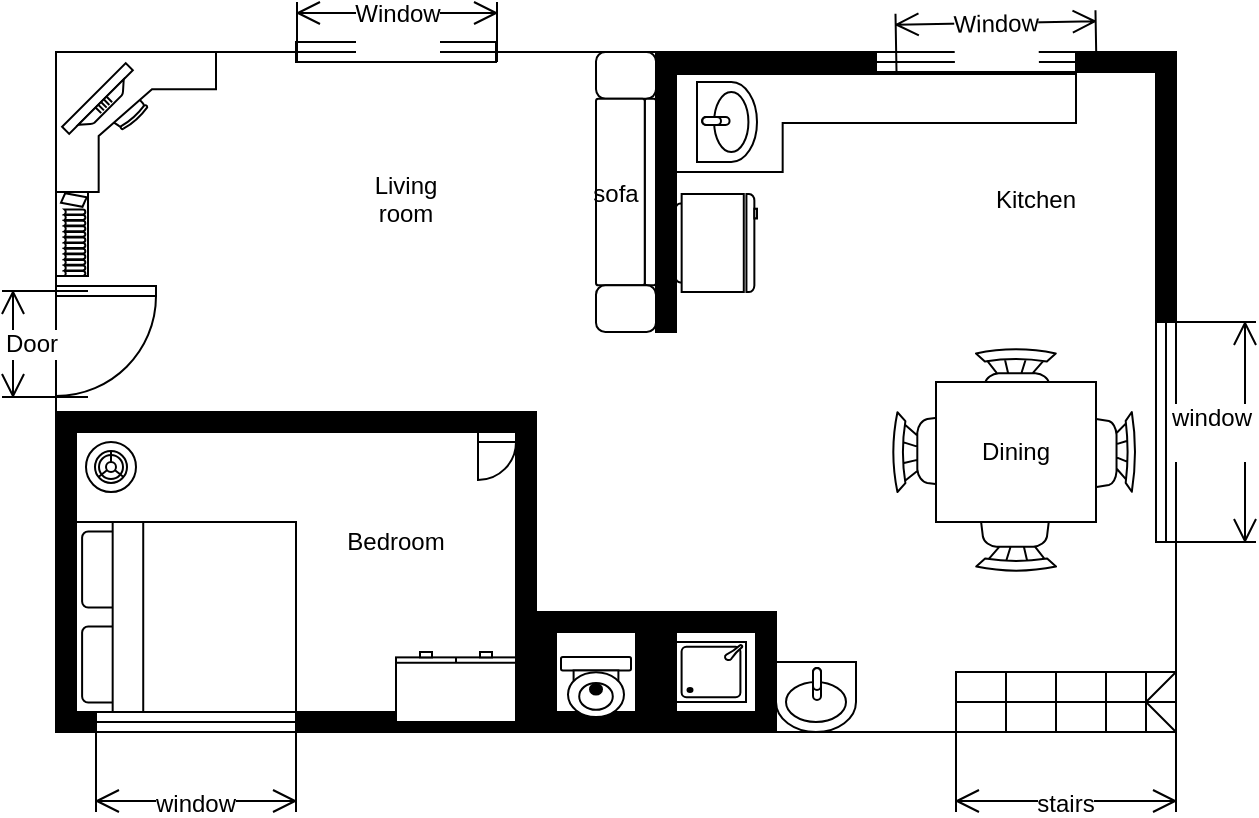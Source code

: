 <mxfile version="10.5.9" type="github"><diagram id="EuDX_76jQ3_SUqjETyCA" name="Page-1"><mxGraphModel dx="914" dy="584" grid="1" gridSize="10" guides="1" tooltips="1" connect="1" arrows="1" fold="1" page="1" pageScale="1" pageWidth="850" pageHeight="1100" math="0" shadow="0"><root><mxCell id="0"/><mxCell id="1" parent="0"/><mxCell id="qUUHmf_rdUBbzZw7Ztoj-8" value="" style="rounded=0;whiteSpace=wrap;html=1;" parent="1" vertex="1"><mxGeometry x="120" y="350" width="560" height="340" as="geometry"/></mxCell><mxCell id="qUUHmf_rdUBbzZw7Ztoj-10" value="" style="verticalLabelPosition=bottom;html=1;verticalAlign=top;align=center;shape=mxgraph.floorplan.room;fillColor=#000000;" parent="1" vertex="1"><mxGeometry x="120" y="530" width="240" height="160" as="geometry"/></mxCell><mxCell id="qUUHmf_rdUBbzZw7Ztoj-16" value="" style="verticalLabelPosition=bottom;html=1;verticalAlign=top;align=center;shape=mxgraph.floorplan.doorLeft;aspect=fixed;fillColor=#FFFFFF;" parent="1" vertex="1"><mxGeometry x="120" y="467" width="50" height="53" as="geometry"/></mxCell><mxCell id="qUUHmf_rdUBbzZw7Ztoj-22" value="" style="verticalLabelPosition=bottom;html=1;verticalAlign=top;align=center;shape=mxgraph.floorplan.sofa;fillColor=#FFFFFF;direction=south;" parent="1" vertex="1"><mxGeometry x="390" y="350" width="30" height="140" as="geometry"/></mxCell><mxCell id="qUUHmf_rdUBbzZw7Ztoj-23" value="" style="verticalLabelPosition=bottom;html=1;verticalAlign=top;align=center;shape=mxgraph.floorplan.wallU;fillColor=#000000;" parent="1" vertex="1"><mxGeometry x="420" y="350" width="260" height="140" as="geometry"/></mxCell><mxCell id="qUUHmf_rdUBbzZw7Ztoj-29" value="" style="verticalLabelPosition=bottom;html=1;verticalAlign=top;align=center;shape=mxgraph.floorplan.room;fillColor=#000000;" parent="1" vertex="1"><mxGeometry x="360" y="630" width="60" height="60" as="geometry"/></mxCell><mxCell id="qUUHmf_rdUBbzZw7Ztoj-30" value="" style="verticalLabelPosition=bottom;html=1;verticalAlign=top;align=center;shape=mxgraph.floorplan.room;fillColor=#000000;" parent="1" vertex="1"><mxGeometry x="420" y="630" width="60" height="60" as="geometry"/></mxCell><mxCell id="qUUHmf_rdUBbzZw7Ztoj-31" value="" style="verticalLabelPosition=bottom;html=1;verticalAlign=top;align=center;shape=mxgraph.floorplan.sink_1;fillColor=#FFFFFF;" parent="1" vertex="1"><mxGeometry x="480" y="655" width="40" height="35" as="geometry"/></mxCell><mxCell id="qUUHmf_rdUBbzZw7Ztoj-32" value="" style="verticalLabelPosition=bottom;html=1;verticalAlign=top;align=center;shape=mxgraph.floorplan.toilet;fillColor=#FFFFFF;" parent="1" vertex="1"><mxGeometry x="372.5" y="652.5" width="35" height="30" as="geometry"/></mxCell><mxCell id="qUUHmf_rdUBbzZw7Ztoj-35" value="" style="verticalLabelPosition=bottom;html=1;verticalAlign=top;align=center;shape=mxgraph.floorplan.desk_corner;fillColor=#FFFFFF;" parent="1" vertex="1"><mxGeometry x="120" y="350" width="80" height="70" as="geometry"/></mxCell><mxCell id="qUUHmf_rdUBbzZw7Ztoj-37" value="" style="verticalLabelPosition=bottom;html=1;verticalAlign=top;align=center;shape=mxgraph.floorplan.dresser;fillColor=#FFFFFF;direction=west;" parent="1" vertex="1"><mxGeometry x="290" y="650" width="60" height="35" as="geometry"/></mxCell><mxCell id="qUUHmf_rdUBbzZw7Ztoj-44" value="" style="verticalLabelPosition=bottom;html=1;verticalAlign=top;align=center;shape=mxgraph.floorplan.chair;shadow=0;fillColor=#FFFFFF;" parent="1" vertex="1"><mxGeometry x="580" y="498" width="40" height="52" as="geometry"/></mxCell><mxCell id="qUUHmf_rdUBbzZw7Ztoj-45" value="" style="verticalLabelPosition=bottom;html=1;verticalAlign=top;align=center;shape=mxgraph.floorplan.chair;shadow=0;direction=west;fillColor=#FFFFFF;" parent="1" vertex="1"><mxGeometry x="580" y="558" width="40" height="52" as="geometry"/></mxCell><mxCell id="qUUHmf_rdUBbzZw7Ztoj-46" value="" style="verticalLabelPosition=bottom;html=1;verticalAlign=top;align=center;shape=mxgraph.floorplan.chair;shadow=0;direction=north;fillColor=#FFFFFF;" parent="1" vertex="1"><mxGeometry x="538" y="530" width="52" height="40" as="geometry"/></mxCell><mxCell id="qUUHmf_rdUBbzZw7Ztoj-47" value="" style="verticalLabelPosition=bottom;html=1;verticalAlign=top;align=center;shape=mxgraph.floorplan.chair;shadow=0;direction=south;fillColor=#FFFFFF;" parent="1" vertex="1"><mxGeometry x="620" y="530" width="40" height="40" as="geometry"/></mxCell><mxCell id="qUUHmf_rdUBbzZw7Ztoj-48" value="" style="shape=rect;shadow=0;fillColor=#FFFFFF;" parent="1" vertex="1"><mxGeometry x="560" y="515" width="80" height="70" as="geometry"/></mxCell><mxCell id="qUUHmf_rdUBbzZw7Ztoj-49" value="" style="verticalLabelPosition=bottom;html=1;verticalAlign=top;align=center;shape=mxgraph.floorplan.bed_double;fillColor=#FFFFFF;direction=north;" parent="1" vertex="1"><mxGeometry x="130" y="585" width="110" height="95" as="geometry"/></mxCell><mxCell id="qUUHmf_rdUBbzZw7Ztoj-50" value="" style="verticalLabelPosition=bottom;html=1;verticalAlign=top;align=center;shape=mxgraph.floorplan.refrigerator;fillColor=#FFFFFF;direction=north;" parent="1" vertex="1"><mxGeometry x="429.5" y="421" width="41" height="49" as="geometry"/></mxCell><mxCell id="qUUHmf_rdUBbzZw7Ztoj-51" value="" style="verticalLabelPosition=bottom;html=1;verticalAlign=top;align=center;shape=mxgraph.floorplan.floor_lamp;fillColor=#FFFFFF;" parent="1" vertex="1"><mxGeometry x="135" y="545" width="25" height="25" as="geometry"/></mxCell><mxCell id="qUUHmf_rdUBbzZw7Ztoj-52" value="" style="verticalLabelPosition=bottom;html=1;verticalAlign=top;align=center;shape=mxgraph.floorplan.flat_tv;fillColor=#FFFFFF;direction=west;rotation=-45;" parent="1" vertex="1"><mxGeometry x="120" y="370" width="45" height="10" as="geometry"/></mxCell><mxCell id="qUUHmf_rdUBbzZw7Ztoj-56" value="" style="verticalLabelPosition=bottom;html=1;verticalAlign=top;align=center;shape=mxgraph.floorplan.window;fillColor=#ffffff;" parent="1" vertex="1"><mxGeometry x="240" y="345" width="100" height="10" as="geometry"/></mxCell><mxCell id="qUUHmf_rdUBbzZw7Ztoj-58" value="" style="verticalLabelPosition=bottom;html=1;verticalAlign=top;align=center;shape=mxgraph.floorplan.window;fillColor=#ffffff;" parent="1" vertex="1"><mxGeometry x="140" y="680" width="100" height="10" as="geometry"/></mxCell><mxCell id="qUUHmf_rdUBbzZw7Ztoj-59" value="" style="verticalLabelPosition=bottom;html=1;verticalAlign=top;align=center;shape=mxgraph.floorplan.window;fillColor=#ffffff;" parent="1" vertex="1"><mxGeometry x="530" y="350" width="100" height="10" as="geometry"/></mxCell><mxCell id="qUUHmf_rdUBbzZw7Ztoj-60" value="" style="verticalLabelPosition=bottom;html=1;verticalAlign=top;align=center;shape=mxgraph.floorplan.stairsRest;fillColor=#FFFFFF;" parent="1" vertex="1"><mxGeometry x="570" y="660" width="110" height="30" as="geometry"/></mxCell><mxCell id="qUUHmf_rdUBbzZw7Ztoj-61" value="" style="verticalLabelPosition=bottom;html=1;verticalAlign=top;align=center;shape=mxgraph.floorplan.bookcase;fillColor=#FFFFFF;direction=north;" parent="1" vertex="1"><mxGeometry x="120" y="420" width="16" height="42" as="geometry"/></mxCell><mxCell id="qUUHmf_rdUBbzZw7Ztoj-63" value="" style="verticalLabelPosition=bottom;html=1;verticalAlign=top;align=center;shape=mxgraph.floorplan.desk_corner_2;fillColor=#FFFFFF;" parent="1" vertex="1"><mxGeometry x="430" y="361" width="200" height="49" as="geometry"/></mxCell><mxCell id="qUUHmf_rdUBbzZw7Ztoj-64" value="" style="verticalLabelPosition=bottom;html=1;verticalAlign=top;align=center;shape=mxgraph.floorplan.sink_1;fillColor=#FFFFFF;direction=north;" parent="1" vertex="1"><mxGeometry x="440.5" y="365" width="30" height="40" as="geometry"/></mxCell><mxCell id="qUUHmf_rdUBbzZw7Ztoj-66" value="Bedroom" style="text;html=1;strokeColor=none;fillColor=none;align=center;verticalAlign=middle;whiteSpace=wrap;rounded=0;" parent="1" vertex="1"><mxGeometry x="270" y="585" width="40" height="20" as="geometry"/></mxCell><mxCell id="qUUHmf_rdUBbzZw7Ztoj-67" value="Living room&lt;br&gt;&lt;br&gt;" style="text;html=1;strokeColor=none;fillColor=none;align=center;verticalAlign=middle;whiteSpace=wrap;rounded=0;" parent="1" vertex="1"><mxGeometry x="275" y="421" width="40" height="20" as="geometry"/></mxCell><mxCell id="qUUHmf_rdUBbzZw7Ztoj-68" value="Kitchen&lt;br&gt;&lt;br&gt;" style="text;html=1;strokeColor=none;fillColor=none;align=center;verticalAlign=middle;whiteSpace=wrap;rounded=0;" parent="1" vertex="1"><mxGeometry x="590" y="421" width="40" height="20" as="geometry"/></mxCell><mxCell id="qUUHmf_rdUBbzZw7Ztoj-72" value="Dining" style="text;html=1;strokeColor=none;fillColor=none;align=center;verticalAlign=middle;whiteSpace=wrap;rounded=0;" parent="1" vertex="1"><mxGeometry x="580" y="540" width="40" height="20" as="geometry"/></mxCell><mxCell id="qUUHmf_rdUBbzZw7Ztoj-73" value="" style="verticalLabelPosition=bottom;html=1;verticalAlign=top;align=center;shape=mxgraph.floorplan.window;fillColor=#ffffff;direction=south;" parent="1" vertex="1"><mxGeometry x="670" y="485" width="10" height="110" as="geometry"/></mxCell><mxCell id="qUUHmf_rdUBbzZw7Ztoj-74" value="" style="verticalLabelPosition=bottom;html=1;verticalAlign=top;align=center;shape=mxgraph.floorplan.shower;fillColor=#FFFFFF;" parent="1" vertex="1"><mxGeometry x="430" y="645" width="35" height="30" as="geometry"/></mxCell><mxCell id="SdEOXpZd8hUNsk_DtL-Y-1" value="" style="verticalLabelPosition=bottom;html=1;verticalAlign=top;align=center;shape=mxgraph.floorplan.doorLeft;aspect=fixed;fillColor=#FFFFFF;" vertex="1" parent="1"><mxGeometry x="331" y="540" width="19" height="20" as="geometry"/></mxCell><mxCell id="SdEOXpZd8hUNsk_DtL-Y-2" value="Door" style="shape=dimension;direction=south;whiteSpace=wrap;html=1;align=left;points=[];verticalAlign=middle;labelBackgroundColor=#ffffff;fillColor=#FFFFFF;" vertex="1" parent="1"><mxGeometry x="93" y="469.5" width="43" height="53" as="geometry"/></mxCell><mxCell id="uXey5_bx7kA_lwZD4TW4-2" value="Window&lt;br&gt;&lt;br&gt;" style="shape=dimension;direction=west;whiteSpace=wrap;html=1;align=center;points=[];verticalAlign=top;spacingTop=-8;labelBackgroundColor=#ffffff;fillColor=#FFFFFF;" vertex="1" parent="1"><mxGeometry x="240.5" y="325" width="100" height="30" as="geometry"/></mxCell><mxCell id="uXey5_bx7kA_lwZD4TW4-4" value="Window&lt;br&gt;&lt;br&gt;" style="shape=dimension;direction=west;whiteSpace=wrap;html=1;align=center;points=[];verticalAlign=top;spacingTop=-8;labelBackgroundColor=#ffffff;fillColor=#FFFFFF;rotation=-1;" vertex="1" parent="1"><mxGeometry x="540" y="330" width="100" height="30" as="geometry"/></mxCell><mxCell id="uXey5_bx7kA_lwZD4TW4-6" value="window&lt;br&gt;&lt;br&gt;" style="shape=dimension;direction=north;whiteSpace=wrap;html=1;align=right;points=[];verticalAlign=middle;labelBackgroundColor=#ffffff;fillColor=#FFFFFF;" vertex="1" parent="1"><mxGeometry x="680" y="485" width="40" height="110" as="geometry"/></mxCell><mxCell id="uXey5_bx7kA_lwZD4TW4-7" value="stairs" style="shape=dimension;whiteSpace=wrap;html=1;align=center;points=[];verticalAlign=bottom;spacingBottom=-5;labelBackgroundColor=#ffffff;fillColor=#FFFFFF;" vertex="1" parent="1"><mxGeometry x="570" y="690" width="110" height="40" as="geometry"/></mxCell><mxCell id="uXey5_bx7kA_lwZD4TW4-9" value="window" style="shape=dimension;whiteSpace=wrap;html=1;align=center;points=[];verticalAlign=bottom;spacingBottom=-5;labelBackgroundColor=#ffffff;fillColor=#FFFFFF;" vertex="1" parent="1"><mxGeometry x="140" y="690" width="100" height="40" as="geometry"/></mxCell><mxCell id="uXey5_bx7kA_lwZD4TW4-11" value="sofa" style="text;html=1;strokeColor=none;fillColor=none;align=center;verticalAlign=middle;whiteSpace=wrap;rounded=0;direction=north;" vertex="1" parent="1"><mxGeometry x="390" y="401" width="20" height="40" as="geometry"/></mxCell></root></mxGraphModel></diagram></mxfile>